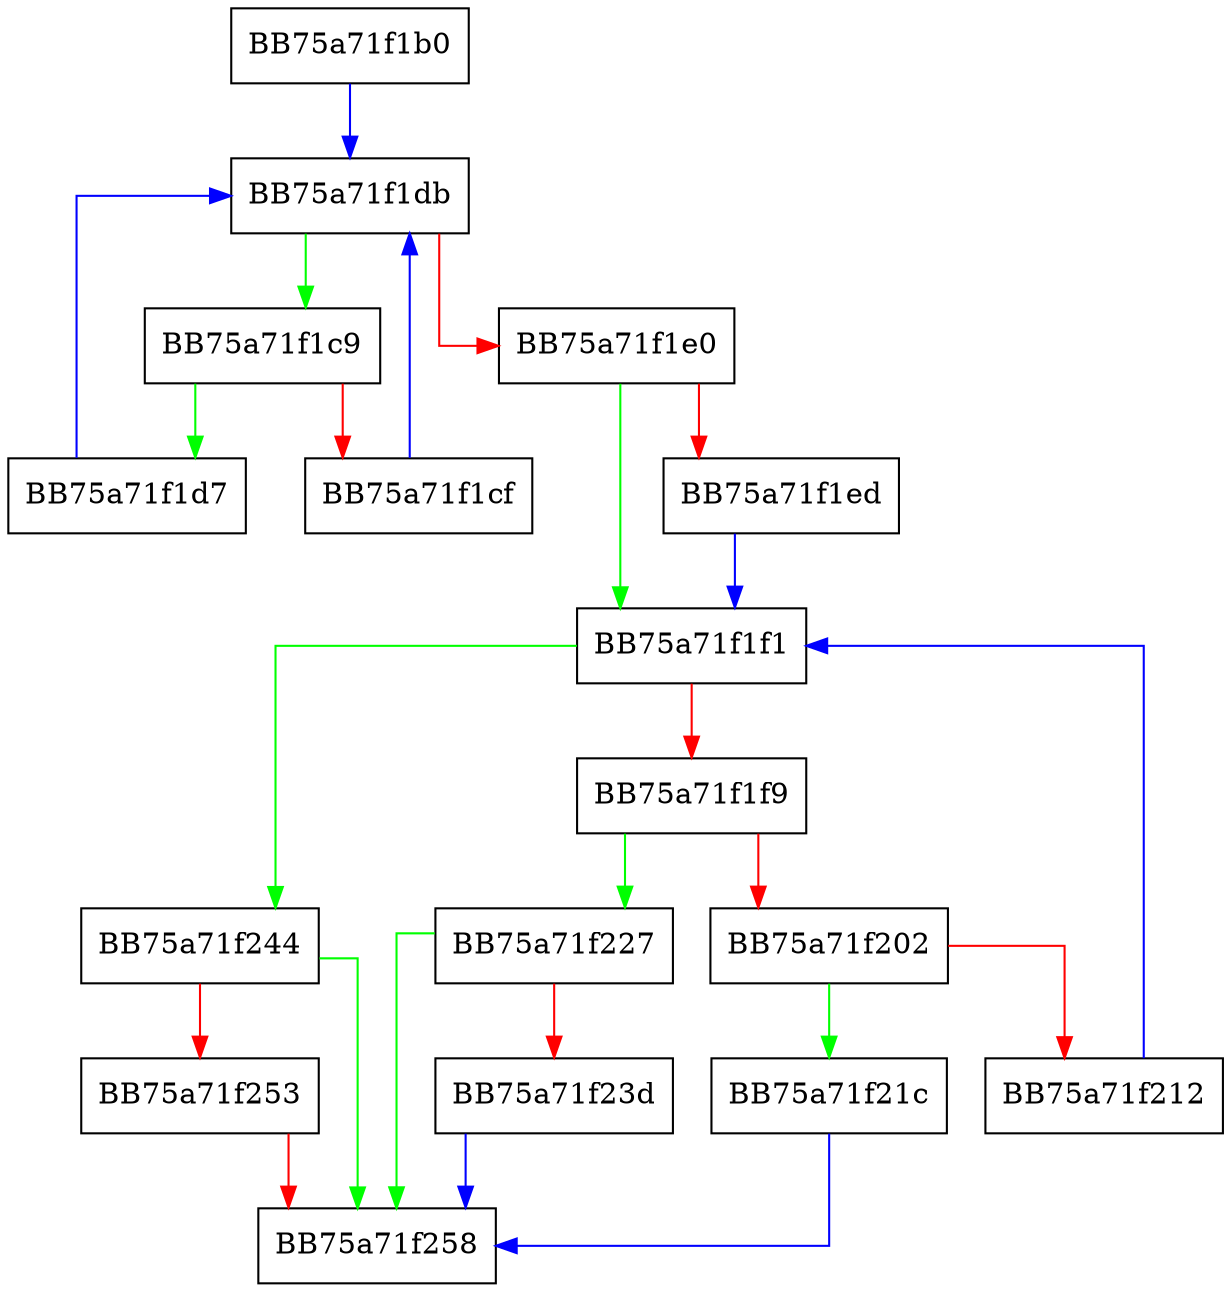digraph right_difference {
  node [shape="box"];
  graph [splines=ortho];
  BB75a71f1b0 -> BB75a71f1db [color="blue"];
  BB75a71f1c9 -> BB75a71f1d7 [color="green"];
  BB75a71f1c9 -> BB75a71f1cf [color="red"];
  BB75a71f1cf -> BB75a71f1db [color="blue"];
  BB75a71f1d7 -> BB75a71f1db [color="blue"];
  BB75a71f1db -> BB75a71f1c9 [color="green"];
  BB75a71f1db -> BB75a71f1e0 [color="red"];
  BB75a71f1e0 -> BB75a71f1f1 [color="green"];
  BB75a71f1e0 -> BB75a71f1ed [color="red"];
  BB75a71f1ed -> BB75a71f1f1 [color="blue"];
  BB75a71f1f1 -> BB75a71f244 [color="green"];
  BB75a71f1f1 -> BB75a71f1f9 [color="red"];
  BB75a71f1f9 -> BB75a71f227 [color="green"];
  BB75a71f1f9 -> BB75a71f202 [color="red"];
  BB75a71f202 -> BB75a71f21c [color="green"];
  BB75a71f202 -> BB75a71f212 [color="red"];
  BB75a71f212 -> BB75a71f1f1 [color="blue"];
  BB75a71f21c -> BB75a71f258 [color="blue"];
  BB75a71f227 -> BB75a71f258 [color="green"];
  BB75a71f227 -> BB75a71f23d [color="red"];
  BB75a71f23d -> BB75a71f258 [color="blue"];
  BB75a71f244 -> BB75a71f258 [color="green"];
  BB75a71f244 -> BB75a71f253 [color="red"];
  BB75a71f253 -> BB75a71f258 [color="red"];
}
